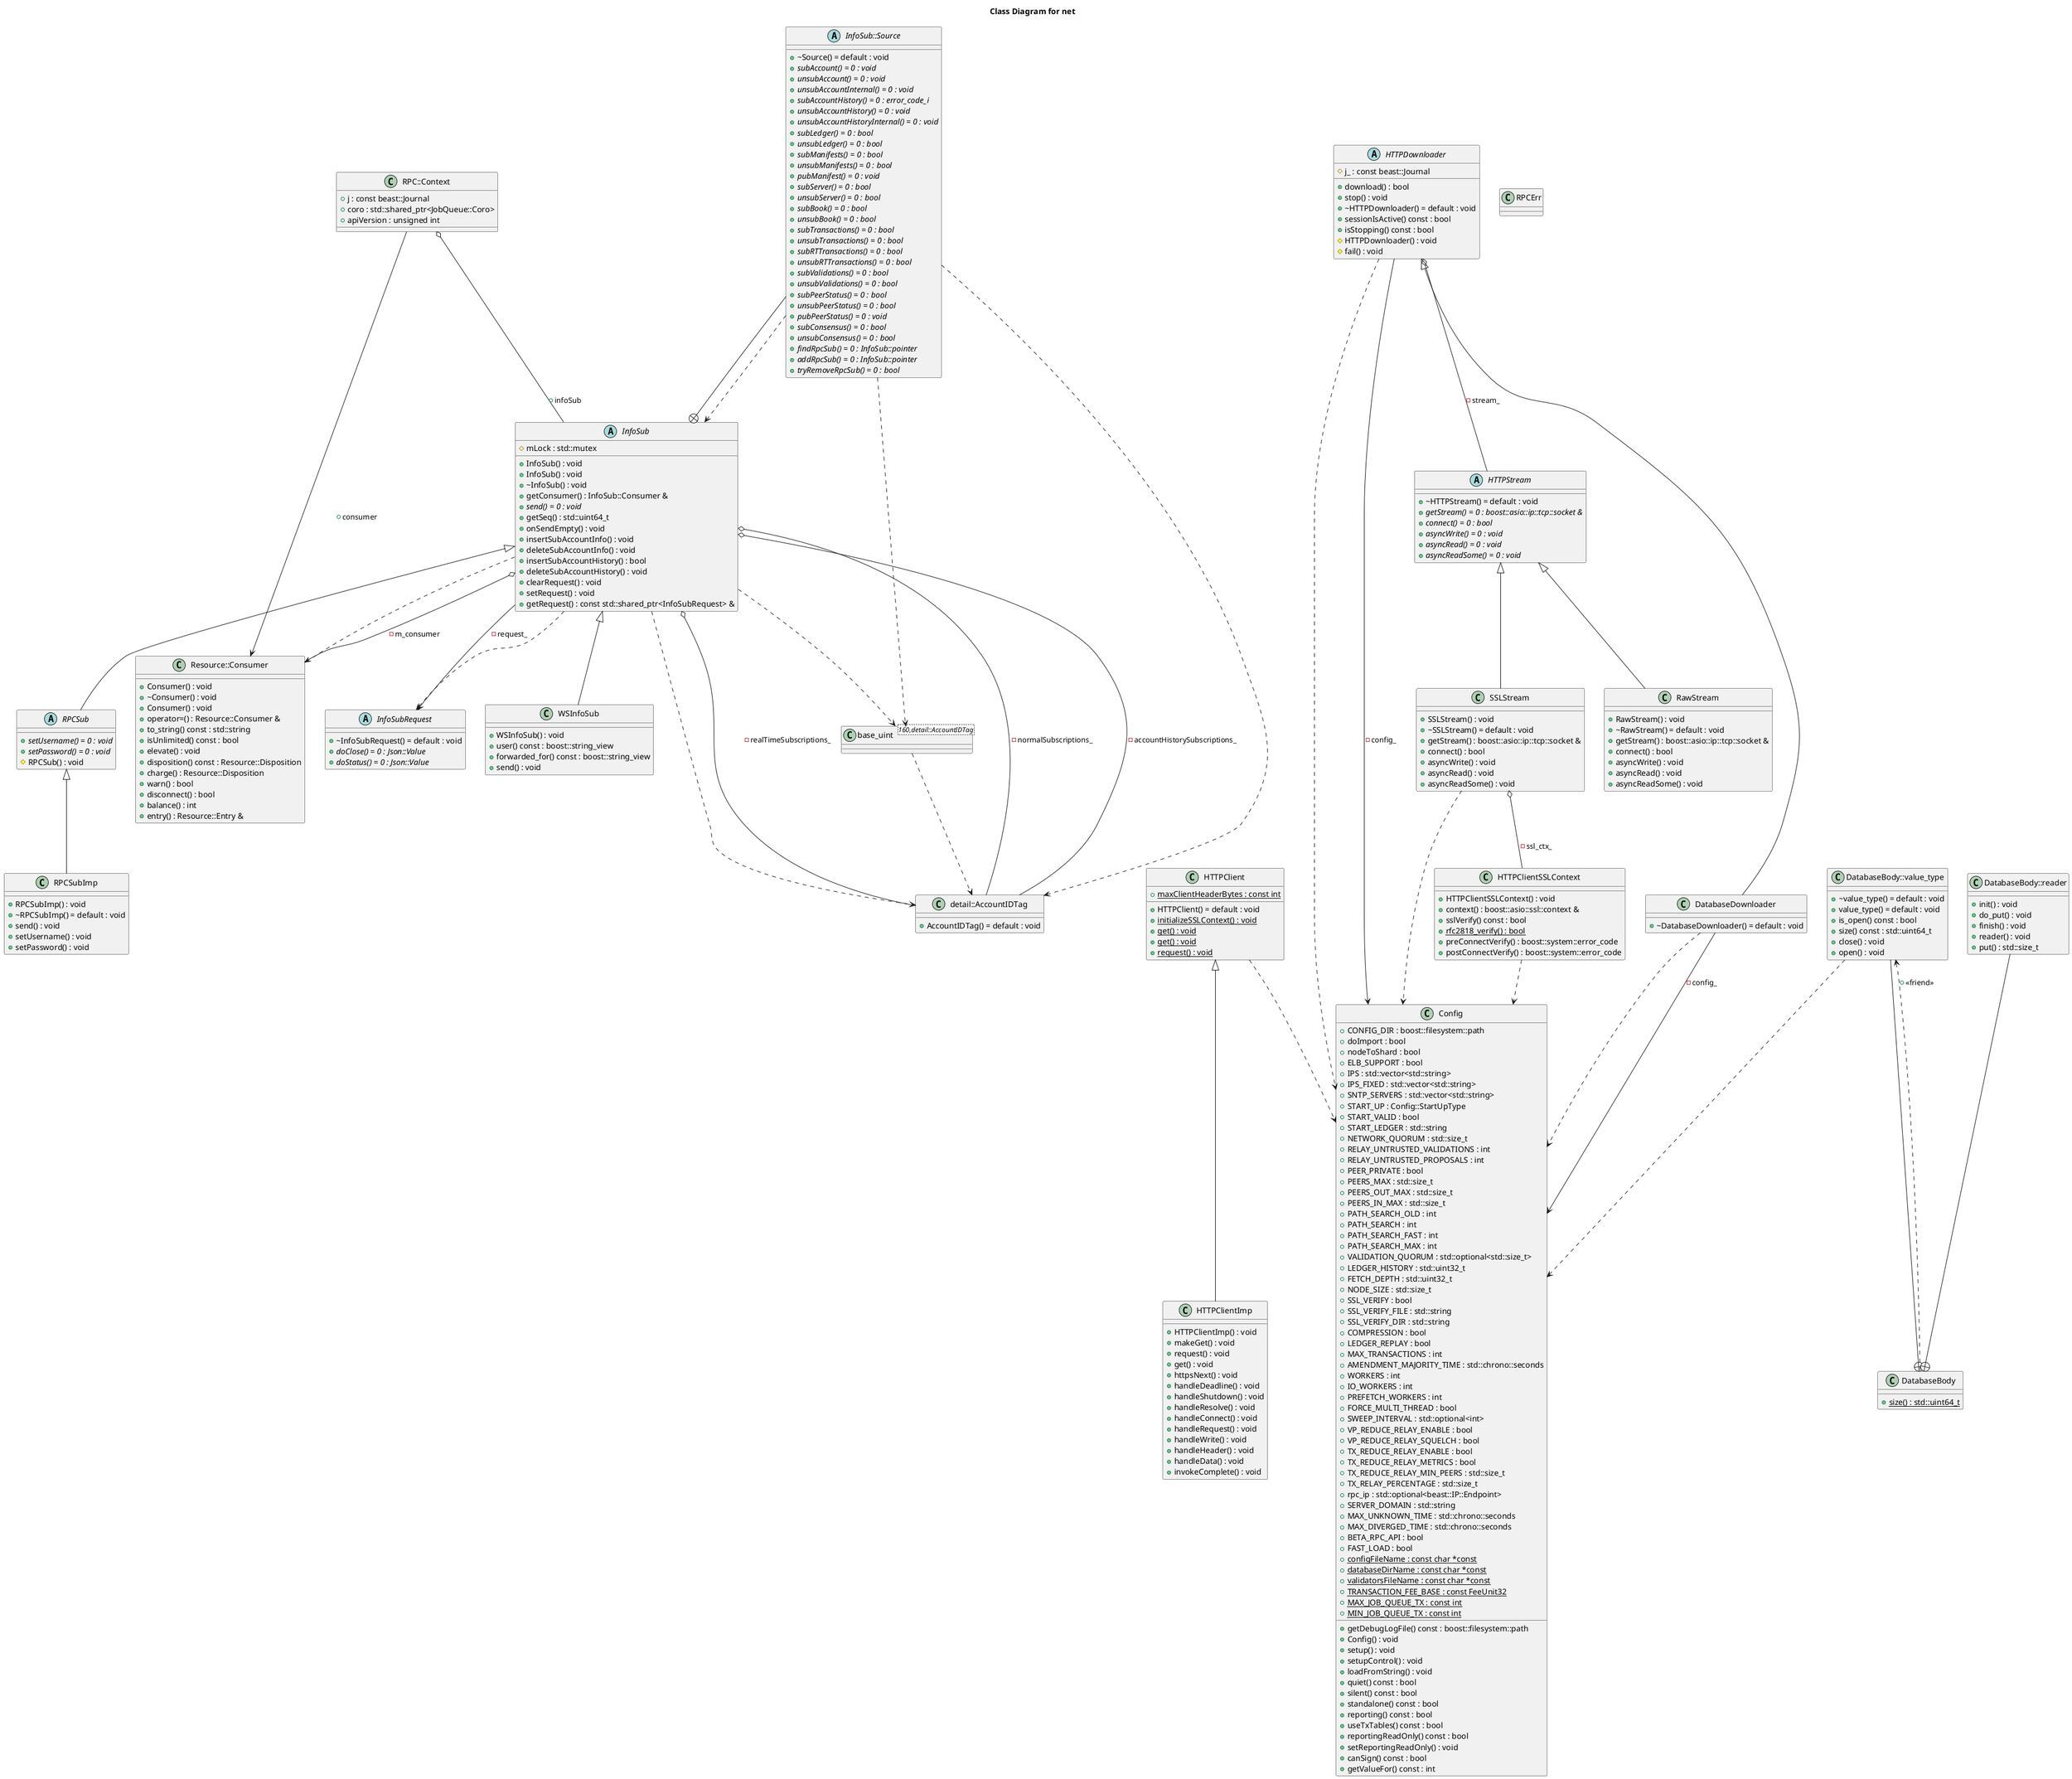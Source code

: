@startuml
title Class Diagram for net
class "detail::AccountIDTag" as C_0000219725434573906145
class C_0000219725434573906145 {
+AccountIDTag() = default : void
}
class "base_uint<160,detail::AccountIDTag>" as C_0002185921478450888283
class C_0002185921478450888283 {
}
class "RPC::Context" as C_0002247987867926704610
class C_0002247987867926704610 {
+j : const beast::Journal
+coro : std::shared_ptr<JobQueue::Coro>
+apiVersion : unsigned int
}
class "Resource::Consumer" as C_0000062221471159367414
class C_0000062221471159367414 {
+Consumer() : void
+~Consumer() : void
+Consumer() : void
+operator=() : Resource::Consumer &
+to_string() const : std::string
+isUnlimited() const : bool
+elevate() : void
+disposition() const : Resource::Disposition
+charge() : Resource::Disposition
+warn() : bool
+disconnect() : bool
+balance() : int
+entry() : Resource::Entry &
}
abstract "InfoSubRequest" as C_0001227864600475226239
abstract C_0001227864600475226239 {
+~InfoSubRequest() = default : void
{abstract} +doClose() = 0 : Json::Value
{abstract} +doStatus() = 0 : Json::Value
}
abstract "InfoSub" as C_0000355011254015740536
abstract C_0000355011254015740536 {
+InfoSub() : void
+InfoSub() : void
+~InfoSub() : void
+getConsumer() : InfoSub::Consumer &
{abstract} +send() = 0 : void
+getSeq() : std::uint64_t
+onSendEmpty() : void
+insertSubAccountInfo() : void
+deleteSubAccountInfo() : void
+insertSubAccountHistory() : bool
+deleteSubAccountHistory() : void
+clearRequest() : void
+setRequest() : void
+getRequest() : const std::shared_ptr<InfoSubRequest> &
#mLock : std::mutex
}
abstract "InfoSub::Source" as C_0001169353605278832887
abstract C_0001169353605278832887 {
+~Source() = default : void
{abstract} +subAccount() = 0 : void
{abstract} +unsubAccount() = 0 : void
{abstract} +unsubAccountInternal() = 0 : void
{abstract} +subAccountHistory() = 0 : error_code_i
{abstract} +unsubAccountHistory() = 0 : void
{abstract} +unsubAccountHistoryInternal() = 0 : void
{abstract} +subLedger() = 0 : bool
{abstract} +unsubLedger() = 0 : bool
{abstract} +subManifests() = 0 : bool
{abstract} +unsubManifests() = 0 : bool
{abstract} +pubManifest() = 0 : void
{abstract} +subServer() = 0 : bool
{abstract} +unsubServer() = 0 : bool
{abstract} +subBook() = 0 : bool
{abstract} +unsubBook() = 0 : bool
{abstract} +subTransactions() = 0 : bool
{abstract} +unsubTransactions() = 0 : bool
{abstract} +subRTTransactions() = 0 : bool
{abstract} +unsubRTTransactions() = 0 : bool
{abstract} +subValidations() = 0 : bool
{abstract} +unsubValidations() = 0 : bool
{abstract} +subPeerStatus() = 0 : bool
{abstract} +unsubPeerStatus() = 0 : bool
{abstract} +pubPeerStatus() = 0 : void
{abstract} +subConsensus() = 0 : bool
{abstract} +unsubConsensus() = 0 : bool
{abstract} +findRpcSub() = 0 : InfoSub::pointer
{abstract} +addRpcSub() = 0 : InfoSub::pointer
{abstract} +tryRemoveRpcSub() = 0 : bool
}
class "Config" as C_0002213387511391991779
class C_0002213387511391991779 {
+getDebugLogFile() const : boost::filesystem::path
+Config() : void
+setup() : void
+setupControl() : void
+loadFromString() : void
+quiet() const : bool
+silent() const : bool
+standalone() const : bool
+reporting() const : bool
+useTxTables() const : bool
+reportingReadOnly() const : bool
+setReportingReadOnly() : void
+canSign() const : bool
+getValueFor() const : int
+CONFIG_DIR : boost::filesystem::path
+doImport : bool
+nodeToShard : bool
+ELB_SUPPORT : bool
+IPS : std::vector<std::string>
+IPS_FIXED : std::vector<std::string>
+SNTP_SERVERS : std::vector<std::string>
+START_UP : Config::StartUpType
+START_VALID : bool
+START_LEDGER : std::string
+NETWORK_QUORUM : std::size_t
+RELAY_UNTRUSTED_VALIDATIONS : int
+RELAY_UNTRUSTED_PROPOSALS : int
+PEER_PRIVATE : bool
+PEERS_MAX : std::size_t
+PEERS_OUT_MAX : std::size_t
+PEERS_IN_MAX : std::size_t
+PATH_SEARCH_OLD : int
+PATH_SEARCH : int
+PATH_SEARCH_FAST : int
+PATH_SEARCH_MAX : int
+VALIDATION_QUORUM : std::optional<std::size_t>
+LEDGER_HISTORY : std::uint32_t
+FETCH_DEPTH : std::uint32_t
+NODE_SIZE : std::size_t
+SSL_VERIFY : bool
+SSL_VERIFY_FILE : std::string
+SSL_VERIFY_DIR : std::string
+COMPRESSION : bool
+LEDGER_REPLAY : bool
+MAX_TRANSACTIONS : int
+AMENDMENT_MAJORITY_TIME : std::chrono::seconds
+WORKERS : int
+IO_WORKERS : int
+PREFETCH_WORKERS : int
+FORCE_MULTI_THREAD : bool
+SWEEP_INTERVAL : std::optional<int>
+VP_REDUCE_RELAY_ENABLE : bool
+VP_REDUCE_RELAY_SQUELCH : bool
+TX_REDUCE_RELAY_ENABLE : bool
+TX_REDUCE_RELAY_METRICS : bool
+TX_REDUCE_RELAY_MIN_PEERS : std::size_t
+TX_RELAY_PERCENTAGE : std::size_t
+rpc_ip : std::optional<beast::IP::Endpoint>
+SERVER_DOMAIN : std::string
+MAX_UNKNOWN_TIME : std::chrono::seconds
+MAX_DIVERGED_TIME : std::chrono::seconds
+BETA_RPC_API : bool
+FAST_LOAD : bool
{static} +configFileName : const char *const
{static} +databaseDirName : const char *const
{static} +validatorsFileName : const char *const
{static} +TRANSACTION_FEE_BASE : const FeeUnit32
{static} +MAX_JOB_QUEUE_TX : const int
{static} +MIN_JOB_QUEUE_TX : const int
}
class "HTTPClient" as C_0002264265661328364095
class C_0002264265661328364095 {
+HTTPClient() = default : void
{static} +initializeSSLContext() : void
{static} +get() : void
{static} +get() : void
{static} +request() : void
{static} +maxClientHeaderBytes : const int
}
class "HTTPClientSSLContext" as C_0000977553314762696778
class C_0000977553314762696778 {
+HTTPClientSSLContext() : void
+context() : boost::asio::ssl::context &
+sslVerify() const : bool
{static} +rfc2818_verify() : bool
+preConnectVerify() : boost::system::error_code
+postConnectVerify() : boost::system::error_code
}
class "HTTPClientImp" as C_0000232339243288637918
class C_0000232339243288637918 {
+HTTPClientImp() : void
+makeGet() : void
+request() : void
+get() : void
+httpsNext() : void
+handleDeadline() : void
+handleShutdown() : void
+handleResolve() : void
+handleConnect() : void
+handleRequest() : void
+handleWrite() : void
+handleHeader() : void
+handleData() : void
+invokeComplete() : void
}
class "WSInfoSub" as C_0001962546240366972442
class C_0001962546240366972442 {
+WSInfoSub() : void
+user() const : boost::string_view
+forwarded_for() const : boost::string_view
+send() : void
}
class "DatabaseBody" as C_0001427983413924985694
class C_0001427983413924985694 {
{static} +size() : std::uint64_t
}
class "DatabaseBody::value_type" as C_0000335846541225050302
class C_0000335846541225050302 {
+~value_type() = default : void
+value_type() = default : void
+is_open() const : bool
+size() const : std::uint64_t
+close() : void
+open() : void
}
class "DatabaseBody::reader" as C_0000219728437616170297
class C_0000219728437616170297 {
+init() : void
+do_put() : void
+finish() : void
+reader() : void
+put() : std::size_t
}
abstract "HTTPStream" as C_0002049754990331719662
abstract C_0002049754990331719662 {
+~HTTPStream() = default : void
{abstract} +getStream() = 0 : boost::asio::ip::tcp::socket &
{abstract} +connect() = 0 : bool
{abstract} +asyncWrite() = 0 : void
{abstract} +asyncRead() = 0 : void
{abstract} +asyncReadSome() = 0 : void
}
class "SSLStream" as C_0001362700210492716967
class C_0001362700210492716967 {
+SSLStream() : void
+~SSLStream() = default : void
+getStream() : boost::asio::ip::tcp::socket &
+connect() : bool
+asyncWrite() : void
+asyncRead() : void
+asyncReadSome() : void
}
class "RawStream" as C_0001608540173468234882
class C_0001608540173468234882 {
+RawStream() : void
+~RawStream() = default : void
+getStream() : boost::asio::ip::tcp::socket &
+connect() : bool
+asyncWrite() : void
+asyncRead() : void
+asyncReadSome() : void
}
abstract "HTTPDownloader" as C_0000437466113524949360
abstract C_0000437466113524949360 {
+download() : bool
+stop() : void
+~HTTPDownloader() = default : void
+sessionIsActive() const : bool
+isStopping() const : bool
#HTTPDownloader() : void
#fail() : void
#j_ : const beast::Journal
}
class "DatabaseDownloader" as C_0000064249668507306918
class C_0000064249668507306918 {
+~DatabaseDownloader() = default : void
}
class "RPCErr" as C_0000835041308410312068
class C_0000835041308410312068 {
}
abstract "RPCSub" as C_0002014855593175939636
abstract C_0002014855593175939636 {
{abstract} +setUsername() = 0 : void
{abstract} +setPassword() = 0 : void
#RPCSub() : void
}
class "RPCSubImp" as C_0000141627362544122375
class C_0000141627362544122375 {
+RPCSubImp() : void
+~RPCSubImp() = default : void
+send() : void
+setUsername() : void
+setPassword() : void
}
C_0002185921478450888283 ..> C_0000219725434573906145
C_0002247987867926704610 --> C_0000062221471159367414 : +consumer
C_0002247987867926704610 o-- C_0000355011254015740536 : +infoSub
C_0000355011254015740536 ..> C_0000062221471159367414
C_0000355011254015740536 ..> C_0000219725434573906145
C_0000355011254015740536 ..> C_0002185921478450888283
C_0000355011254015740536 ..> C_0001227864600475226239
C_0000355011254015740536 o-- C_0000062221471159367414 : -m_consumer
C_0000355011254015740536 o-- C_0000219725434573906145 : -realTimeSubscriptions_
C_0000355011254015740536 o-- C_0000219725434573906145 : -normalSubscriptions_
C_0000355011254015740536 --> C_0001227864600475226239 : -request_
C_0000355011254015740536 o-- C_0000219725434573906145 : -accountHistorySubscriptions_
C_0001169353605278832887 --+ C_0000355011254015740536
C_0001169353605278832887 ..> C_0000355011254015740536
C_0001169353605278832887 ..> C_0000219725434573906145
C_0001169353605278832887 ..> C_0002185921478450888283
C_0002264265661328364095 ..> C_0002213387511391991779
C_0000977553314762696778 ..> C_0002213387511391991779
C_0002264265661328364095 <|-- C_0000232339243288637918
C_0000355011254015740536 <|-- C_0001962546240366972442
C_0000335846541225050302 --+ C_0001427983413924985694
C_0000335846541225050302 ..> C_0002213387511391991779
C_0000335846541225050302 <.. C_0001427983413924985694 : +<<friend>>
C_0000219728437616170297 --+ C_0001427983413924985694
C_0001362700210492716967 ..> C_0002213387511391991779
C_0001362700210492716967 o-- C_0000977553314762696778 : -ssl_ctx_
C_0002049754990331719662 <|-- C_0001362700210492716967
C_0002049754990331719662 <|-- C_0001608540173468234882
C_0000437466113524949360 ..> C_0002213387511391991779
C_0000437466113524949360 --> C_0002213387511391991779 : -config_
C_0000437466113524949360 o-- C_0002049754990331719662 : -stream_
C_0000064249668507306918 ..> C_0002213387511391991779
C_0000064249668507306918 --> C_0002213387511391991779 : -config_
C_0000437466113524949360 <|-- C_0000064249668507306918
C_0000355011254015740536 <|-- C_0002014855593175939636
C_0002014855593175939636 <|-- C_0000141627362544122375
@enduml
